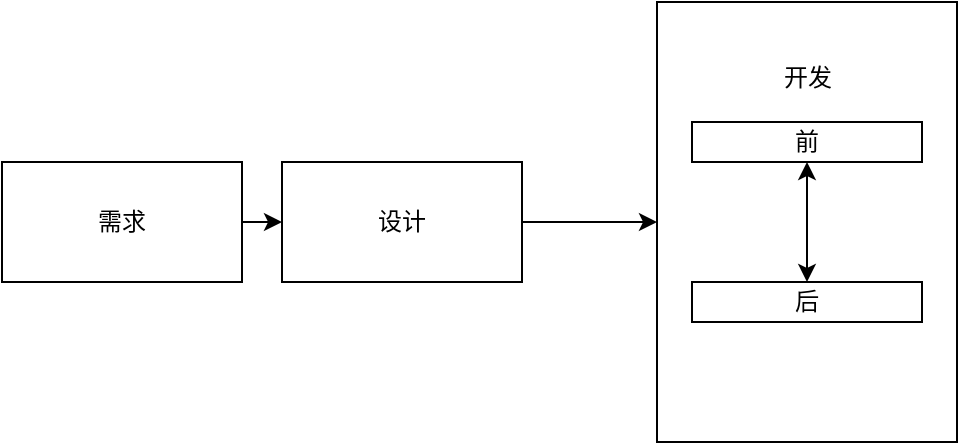 <mxfile version="13.7.5" type="github">
  <diagram id="C5RBs43oDa-KdzZeNtuy" name="Page-1">
    <mxGraphModel dx="815" dy="541" grid="1" gridSize="10" guides="1" tooltips="1" connect="1" arrows="1" fold="1" page="1" pageScale="1" pageWidth="827" pageHeight="1169" math="0" shadow="0">
      <root>
        <mxCell id="WIyWlLk6GJQsqaUBKTNV-0" />
        <mxCell id="WIyWlLk6GJQsqaUBKTNV-1" parent="WIyWlLk6GJQsqaUBKTNV-0" />
        <mxCell id="Vo4J9YQkVo1SOK-TfDwk-4" style="edgeStyle=orthogonalEdgeStyle;rounded=0;orthogonalLoop=1;jettySize=auto;html=1;exitX=1;exitY=0.5;exitDx=0;exitDy=0;entryX=0;entryY=0.5;entryDx=0;entryDy=0;" edge="1" parent="WIyWlLk6GJQsqaUBKTNV-1" source="Vo4J9YQkVo1SOK-TfDwk-0" target="Vo4J9YQkVo1SOK-TfDwk-1">
          <mxGeometry relative="1" as="geometry" />
        </mxCell>
        <mxCell id="Vo4J9YQkVo1SOK-TfDwk-0" value="需求" style="rounded=0;whiteSpace=wrap;html=1;" vertex="1" parent="WIyWlLk6GJQsqaUBKTNV-1">
          <mxGeometry x="120" y="190" width="120" height="60" as="geometry" />
        </mxCell>
        <mxCell id="Vo4J9YQkVo1SOK-TfDwk-5" value="" style="edgeStyle=orthogonalEdgeStyle;rounded=0;orthogonalLoop=1;jettySize=auto;html=1;" edge="1" parent="WIyWlLk6GJQsqaUBKTNV-1" source="Vo4J9YQkVo1SOK-TfDwk-1" target="Vo4J9YQkVo1SOK-TfDwk-2">
          <mxGeometry relative="1" as="geometry" />
        </mxCell>
        <mxCell id="Vo4J9YQkVo1SOK-TfDwk-1" value="设计" style="rounded=0;whiteSpace=wrap;html=1;" vertex="1" parent="WIyWlLk6GJQsqaUBKTNV-1">
          <mxGeometry x="260" y="190" width="120" height="60" as="geometry" />
        </mxCell>
        <mxCell id="Vo4J9YQkVo1SOK-TfDwk-2" value="开发&lt;br&gt;&lt;br&gt;&lt;br&gt;&lt;br&gt;&lt;br&gt;&lt;br&gt;&lt;br&gt;&lt;br&gt;&lt;br&gt;&lt;br&gt;&lt;br&gt;" style="rounded=0;whiteSpace=wrap;html=1;" vertex="1" parent="WIyWlLk6GJQsqaUBKTNV-1">
          <mxGeometry x="447.5" y="110" width="150" height="220" as="geometry" />
        </mxCell>
        <mxCell id="Vo4J9YQkVo1SOK-TfDwk-8" style="edgeStyle=orthogonalEdgeStyle;rounded=0;orthogonalLoop=1;jettySize=auto;html=1;exitX=0.5;exitY=1;exitDx=0;exitDy=0;startArrow=classic;startFill=1;" edge="1" parent="WIyWlLk6GJQsqaUBKTNV-1" source="Vo4J9YQkVo1SOK-TfDwk-3" target="Vo4J9YQkVo1SOK-TfDwk-7">
          <mxGeometry relative="1" as="geometry" />
        </mxCell>
        <mxCell id="Vo4J9YQkVo1SOK-TfDwk-3" value="前" style="rounded=0;whiteSpace=wrap;html=1;" vertex="1" parent="WIyWlLk6GJQsqaUBKTNV-1">
          <mxGeometry x="465" y="170" width="115" height="20" as="geometry" />
        </mxCell>
        <mxCell id="Vo4J9YQkVo1SOK-TfDwk-7" value="后" style="rounded=0;whiteSpace=wrap;html=1;" vertex="1" parent="WIyWlLk6GJQsqaUBKTNV-1">
          <mxGeometry x="465" y="250" width="115" height="20" as="geometry" />
        </mxCell>
      </root>
    </mxGraphModel>
  </diagram>
</mxfile>
